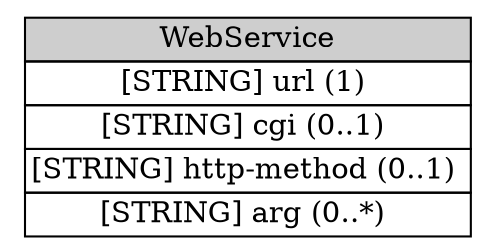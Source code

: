 digraph WebService {
	graph [rankdir=LR];
	node [label="\N"];
	graph [bb="0,0,226,108"];
	WebService [label=<<table BORDER="0" CELLBORDER="1" CELLSPACING="0"> <tr > <td BGCOLOR="#CECECE" HREF="#" TITLE="The WebService class carries additional information related to web traffic. ">WebService</td> </tr>" %<tr><td HREF="#" TITLE="The URL in the request.">[STRING] url (1) </td></tr>%<tr><td HREF="#" TITLE="The CGI script in the request, without arguments.">[STRING] cgi (0..1) </td></tr>%<tr><td HREF="#" TITLE="The HTTP method (PUT, GET) used in the request.">[STRING] http-method (0..1) </td></tr>%<tr><td HREF="#" TITLE="The arguments to the CGI script.">[STRING] arg (0..*) </td></tr>%</table>>, shape=plaintext, pos="113,54", width="3.1389", height="1.5139"];
}
